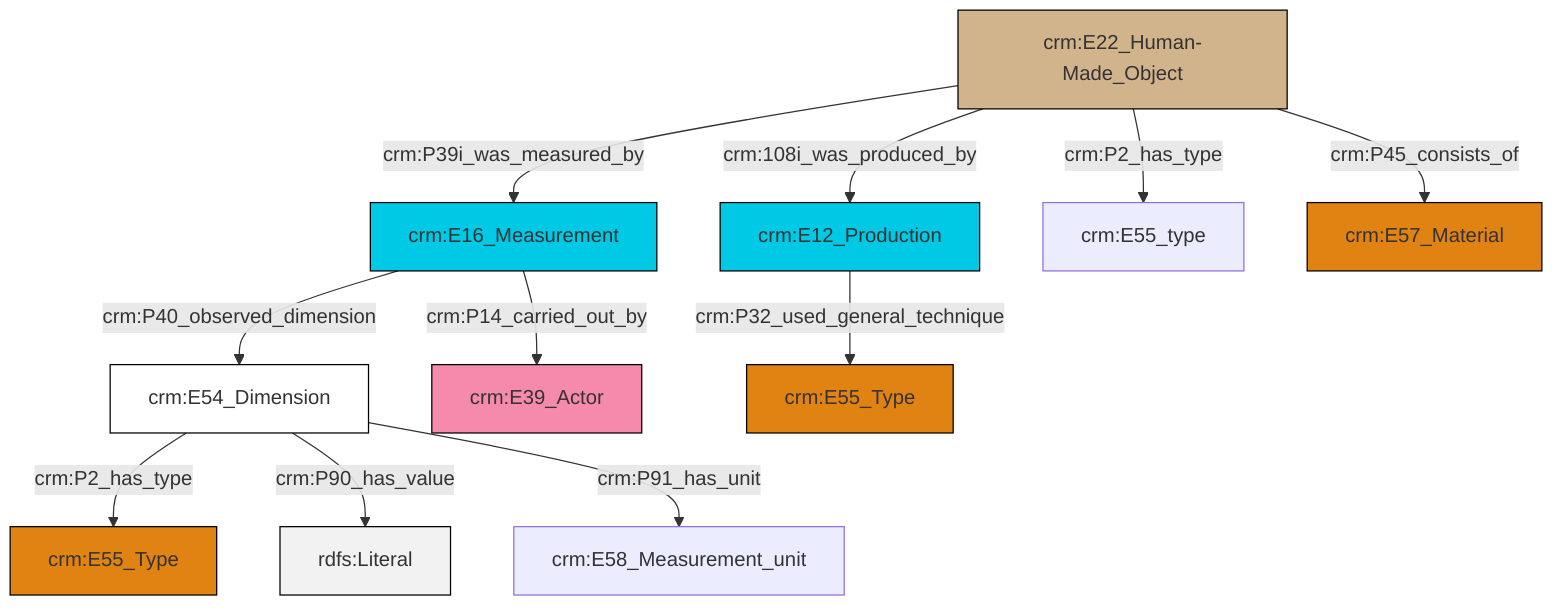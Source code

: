 graph TD
classDef Literal fill:#f2f2f2,stroke:#000000;
classDef CRM_Entity fill:#FFFFFF,stroke:#000000;
classDef Temporal_Entity fill:#00C9E6, stroke:#000000;
classDef Type fill:#E18312, stroke:#000000;
classDef Time-Span fill:#2C9C91, stroke:#000000;
classDef Appellation fill:#FFEB7F, stroke:#000000;
classDef Place fill:#008836, stroke:#000000;
classDef Persistent_Item fill:#B266B2, stroke:#000000;
classDef Conceptual_Object fill:#FFD700, stroke:#000000;
classDef Physical_Thing fill:#D2B48C, stroke:#000000;
classDef Actor fill:#f58aad, stroke:#000000;
classDef PC_Classes fill:#4ce600, stroke:#000000;
classDef Multi fill:#cccccc,stroke:#000000;

0["crm:E16_Measurement"]:::Temporal_Entity -->|crm:P40_observed_dimension| 1["crm:E54_Dimension"]:::CRM_Entity
1["crm:E54_Dimension"]:::CRM_Entity -->|crm:P2_has_type| 4["crm:E55_Type"]:::Type
1["crm:E54_Dimension"]:::CRM_Entity -->|crm:P90_has_value| 5[rdfs:Literal]:::Literal
6["crm:E12_Production"]:::Temporal_Entity -->|crm:P32_used_general_technique| 7["crm:E55_Type"]:::Type
8["crm:E22_Human-Made_Object"]:::Physical_Thing -->|crm:P2_has_type| 9["crm:E55_type"]:::Default
8["crm:E22_Human-Made_Object"]:::Physical_Thing -->|crm:P45_consists_of| 11["crm:E57_Material"]:::Type
8["crm:E22_Human-Made_Object"]:::Physical_Thing -->|crm:P39i_was_measured_by| 0["crm:E16_Measurement"]:::Temporal_Entity
8["crm:E22_Human-Made_Object"]:::Physical_Thing -->|crm:108i_was_produced_by| 6["crm:E12_Production"]:::Temporal_Entity
1["crm:E54_Dimension"]:::CRM_Entity -->|crm:P91_has_unit| 14["crm:E58_Measurement_unit"]:::Default
0["crm:E16_Measurement"]:::Temporal_Entity -->|crm:P14_carried_out_by| 2["crm:E39_Actor"]:::Actor